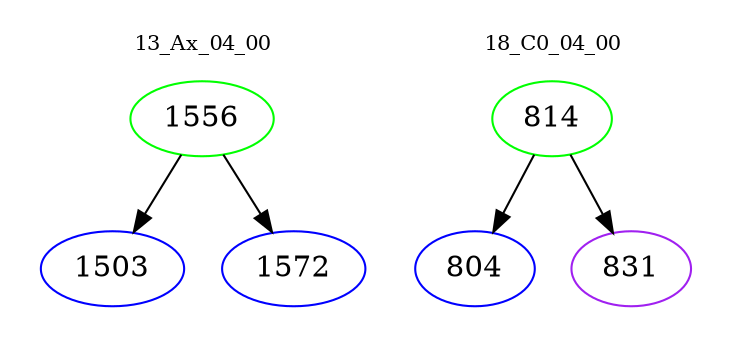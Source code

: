 digraph{
subgraph cluster_0 {
color = white
label = "13_Ax_04_00";
fontsize=10;
T0_1556 [label="1556", color="green"]
T0_1556 -> T0_1503 [color="black"]
T0_1503 [label="1503", color="blue"]
T0_1556 -> T0_1572 [color="black"]
T0_1572 [label="1572", color="blue"]
}
subgraph cluster_1 {
color = white
label = "18_C0_04_00";
fontsize=10;
T1_814 [label="814", color="green"]
T1_814 -> T1_804 [color="black"]
T1_804 [label="804", color="blue"]
T1_814 -> T1_831 [color="black"]
T1_831 [label="831", color="purple"]
}
}
